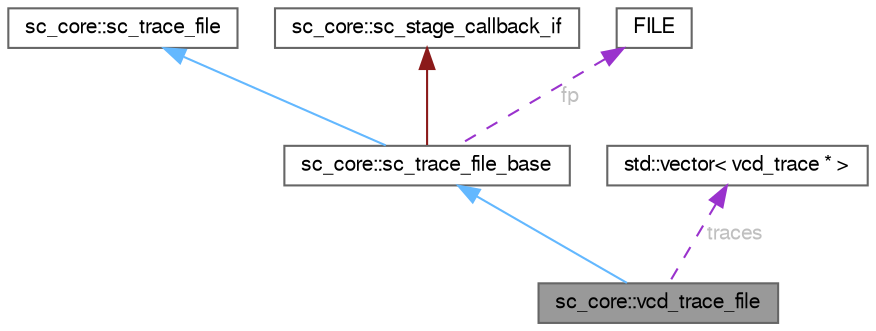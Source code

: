 digraph "sc_core::vcd_trace_file"
{
 // LATEX_PDF_SIZE
  bgcolor="transparent";
  edge [fontname=FreeSans,fontsize=10,labelfontname=FreeSans,labelfontsize=10];
  node [fontname=FreeSans,fontsize=10,shape=box,height=0.2,width=0.4];
  Node1 [id="Node000001",label="sc_core::vcd_trace_file",height=0.2,width=0.4,color="gray40", fillcolor="grey60", style="filled", fontcolor="black",tooltip=" "];
  Node2 -> Node1 [id="edge1_Node000001_Node000002",dir="back",color="steelblue1",style="solid",tooltip=" "];
  Node2 [id="Node000002",label="sc_core::sc_trace_file_base",height=0.2,width=0.4,color="gray40", fillcolor="white", style="filled",URL="$a02265.html",tooltip=" "];
  Node3 -> Node2 [id="edge2_Node000002_Node000003",dir="back",color="steelblue1",style="solid",tooltip=" "];
  Node3 [id="Node000003",label="sc_core::sc_trace_file",height=0.2,width=0.4,color="gray40", fillcolor="white", style="filled",URL="$a02261.html",tooltip=" "];
  Node4 -> Node2 [id="edge3_Node000002_Node000004",dir="back",color="firebrick4",style="solid",tooltip=" "];
  Node4 [id="Node000004",label="sc_core::sc_stage_callback_if",height=0.2,width=0.4,color="gray40", fillcolor="white", style="filled",URL="$a02225.html",tooltip=" "];
  Node5 -> Node2 [id="edge4_Node000002_Node000005",dir="back",color="darkorchid3",style="dashed",tooltip=" ",label=" fp",fontcolor="grey" ];
  Node5 [id="Node000005",label="FILE",height=0.2,width=0.4,color="gray40", fillcolor="white", style="filled",tooltip=" "];
  Node6 -> Node1 [id="edge5_Node000001_Node000006",dir="back",color="darkorchid3",style="dashed",tooltip=" ",label=" traces",fontcolor="grey" ];
  Node6 [id="Node000006",label="std::vector\< vcd_trace * \>",height=0.2,width=0.4,color="gray40", fillcolor="white", style="filled",tooltip=" "];
}
